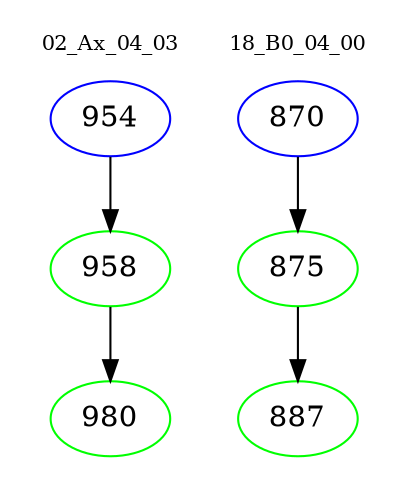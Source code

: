digraph{
subgraph cluster_0 {
color = white
label = "02_Ax_04_03";
fontsize=10;
T0_954 [label="954", color="blue"]
T0_954 -> T0_958 [color="black"]
T0_958 [label="958", color="green"]
T0_958 -> T0_980 [color="black"]
T0_980 [label="980", color="green"]
}
subgraph cluster_1 {
color = white
label = "18_B0_04_00";
fontsize=10;
T1_870 [label="870", color="blue"]
T1_870 -> T1_875 [color="black"]
T1_875 [label="875", color="green"]
T1_875 -> T1_887 [color="black"]
T1_887 [label="887", color="green"]
}
}
